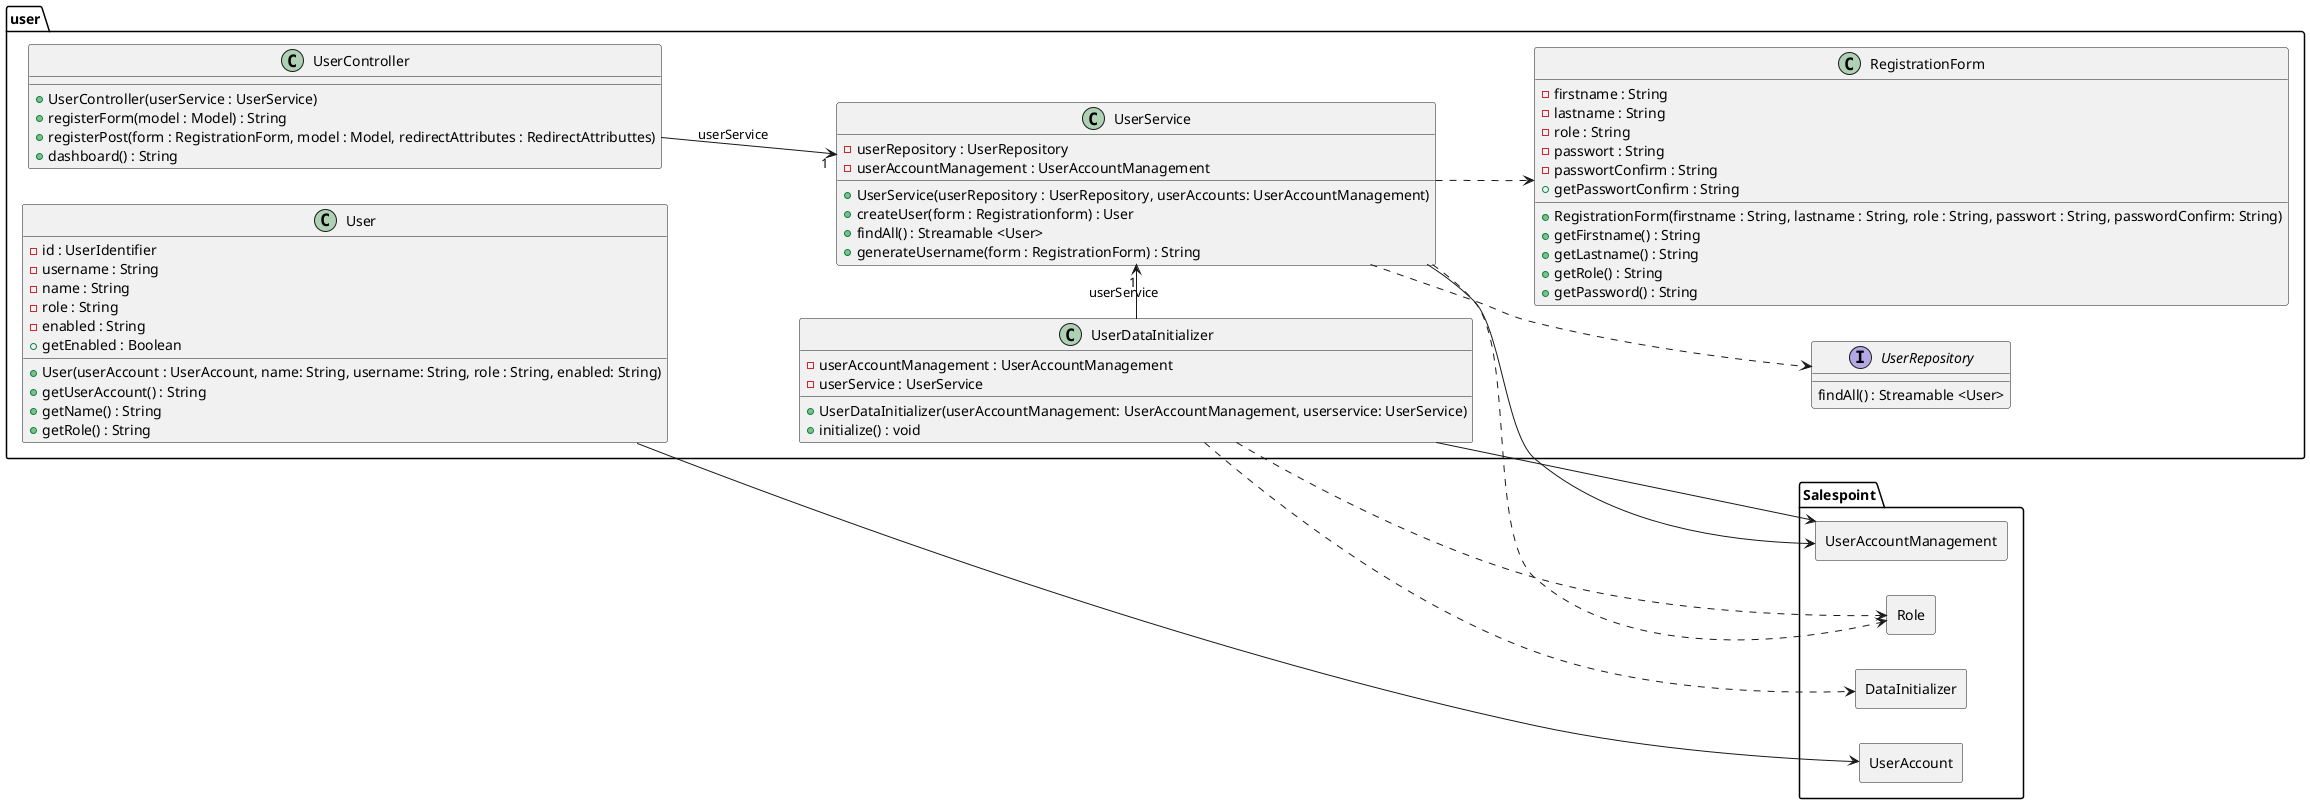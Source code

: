 @startuml

left to right direction

    package user{
        class User{
            - id : UserIdentifier
            - username : String
            - name : String
            - role : String
            - enabled : String
            + User(userAccount : UserAccount, name: String, username: String, role : String, enabled: String)
            + getUserAccount() : String
            + getName() : String
            + getRole() : String
            + getEnabled : Boolean
        }

        class UserController{
            + UserController(userService : UserService)
            + registerForm(model : Model) : String
            + registerPost(form : RegistrationForm, model : Model, redirectAttributes : RedirectAttributtes)
            + dashboard() : String
        }

        class UserDataInitializer{
            - userAccountManagement : UserAccountManagement
            - userService : UserService
            + UserDataInitializer(userAccountManagement: UserAccountManagement, userservice: UserService)
            + initialize() : void
        }

        interface UserRepository{
            findAll() : Streamable <User>
        }

        class UserService{
            - userRepository : UserRepository
            - userAccountManagement : UserAccountManagement
            + UserService(userRepository : UserRepository, userAccounts: UserAccountManagement)
            + createUser(form : Registrationform) : User
            + findAll() : Streamable <User>
            + generateUsername(form : RegistrationForm) : String
        }

        class RegistrationForm{
            - firstname : String
            - lastname : String
            - role : String
            - passwort : String
            - passwortConfirm : String
            + RegistrationForm(firstname : String, lastname : String, role : String, passwort : String, passwordConfirm: String)
            + getFirstname() : String
            + getLastname() : String
            + getRole() : String
            + getPassword() : String
            + getPasswortConfirm : String
        }
    }

    package Salespoint{
        package Role <<rectangle>>{

        }

        package UserAccount <<rectangle>>{

        }

        package DataInitializer <<rectangle>>{

        }

        package UserAccountManagement <<rectangle>>{ 

        }
        
    }

    User -> UserAccount
    UserDataInitializer -> UserAccountManagement
    UserService -> UserAccountManagement
    UserDataInitializer ..> Role
    UserService ..> Role
    UserDataInitializer -> "1" UserService: userService
    UserDataInitializer ..> DataInitializer
    UserService ..> RegistrationForm
    UserService ..> UserRepository
    
    UserController --> "1" UserService : userService

@enduml